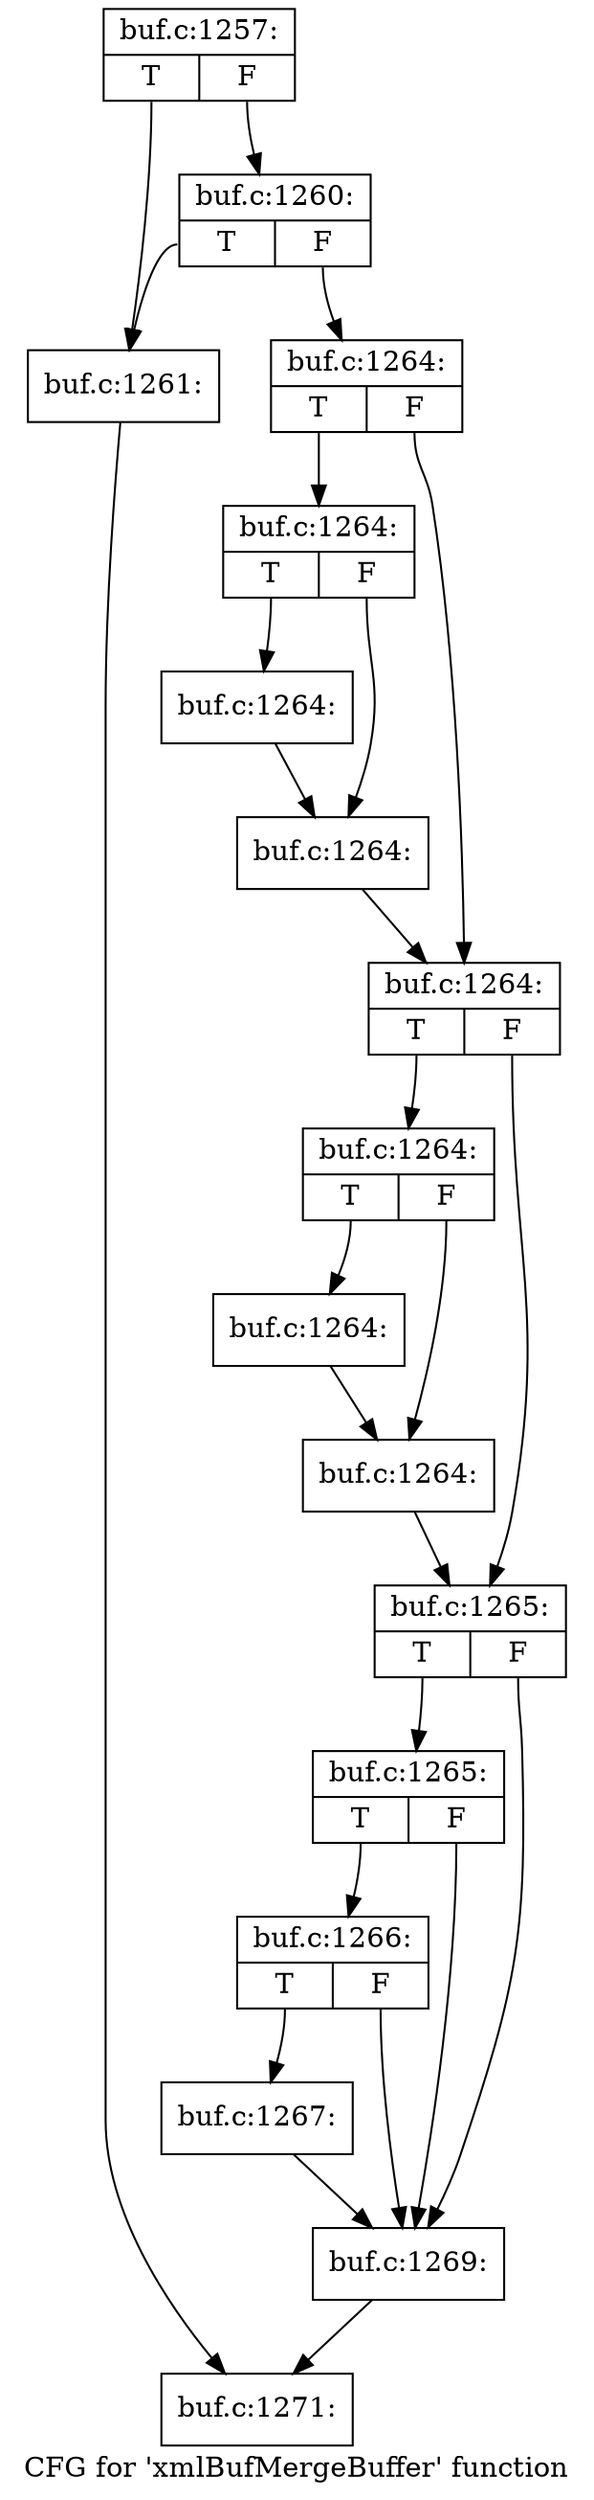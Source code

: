 digraph "CFG for 'xmlBufMergeBuffer' function" {
	label="CFG for 'xmlBufMergeBuffer' function";

	Node0x564ed70 [shape=record,label="{buf.c:1257:|{<s0>T|<s1>F}}"];
	Node0x564ed70:s0 -> Node0x5654320;
	Node0x564ed70:s1 -> Node0x56543c0;
	Node0x56543c0 [shape=record,label="{buf.c:1260:|{<s0>T|<s1>F}}"];
	Node0x56543c0:s0 -> Node0x5654320;
	Node0x56543c0:s1 -> Node0x5654370;
	Node0x5654320 [shape=record,label="{buf.c:1261:}"];
	Node0x5654320 -> Node0x564ea40;
	Node0x5654370 [shape=record,label="{buf.c:1264:|{<s0>T|<s1>F}}"];
	Node0x5654370:s0 -> Node0x5655230;
	Node0x5654370:s1 -> Node0x5655620;
	Node0x5655230 [shape=record,label="{buf.c:1264:|{<s0>T|<s1>F}}"];
	Node0x5655230:s0 -> Node0x5655b00;
	Node0x5655230:s1 -> Node0x5655b50;
	Node0x5655b00 [shape=record,label="{buf.c:1264:}"];
	Node0x5655b00 -> Node0x5655b50;
	Node0x5655b50 [shape=record,label="{buf.c:1264:}"];
	Node0x5655b50 -> Node0x5655620;
	Node0x5655620 [shape=record,label="{buf.c:1264:|{<s0>T|<s1>F}}"];
	Node0x5655620:s0 -> Node0x56561b0;
	Node0x5655620:s1 -> Node0x5656200;
	Node0x56561b0 [shape=record,label="{buf.c:1264:|{<s0>T|<s1>F}}"];
	Node0x56561b0:s0 -> Node0x56566e0;
	Node0x56561b0:s1 -> Node0x5656730;
	Node0x56566e0 [shape=record,label="{buf.c:1264:}"];
	Node0x56566e0 -> Node0x5656730;
	Node0x5656730 [shape=record,label="{buf.c:1264:}"];
	Node0x5656730 -> Node0x5656200;
	Node0x5656200 [shape=record,label="{buf.c:1265:|{<s0>T|<s1>F}}"];
	Node0x5656200:s0 -> Node0x5656e80;
	Node0x5656200:s1 -> Node0x5656de0;
	Node0x5656e80 [shape=record,label="{buf.c:1265:|{<s0>T|<s1>F}}"];
	Node0x5656e80:s0 -> Node0x5656e30;
	Node0x5656e80:s1 -> Node0x5656de0;
	Node0x5656e30 [shape=record,label="{buf.c:1266:|{<s0>T|<s1>F}}"];
	Node0x5656e30:s0 -> Node0x5656d90;
	Node0x5656e30:s1 -> Node0x5656de0;
	Node0x5656d90 [shape=record,label="{buf.c:1267:}"];
	Node0x5656d90 -> Node0x5656de0;
	Node0x5656de0 [shape=record,label="{buf.c:1269:}"];
	Node0x5656de0 -> Node0x564ea40;
	Node0x564ea40 [shape=record,label="{buf.c:1271:}"];
}
